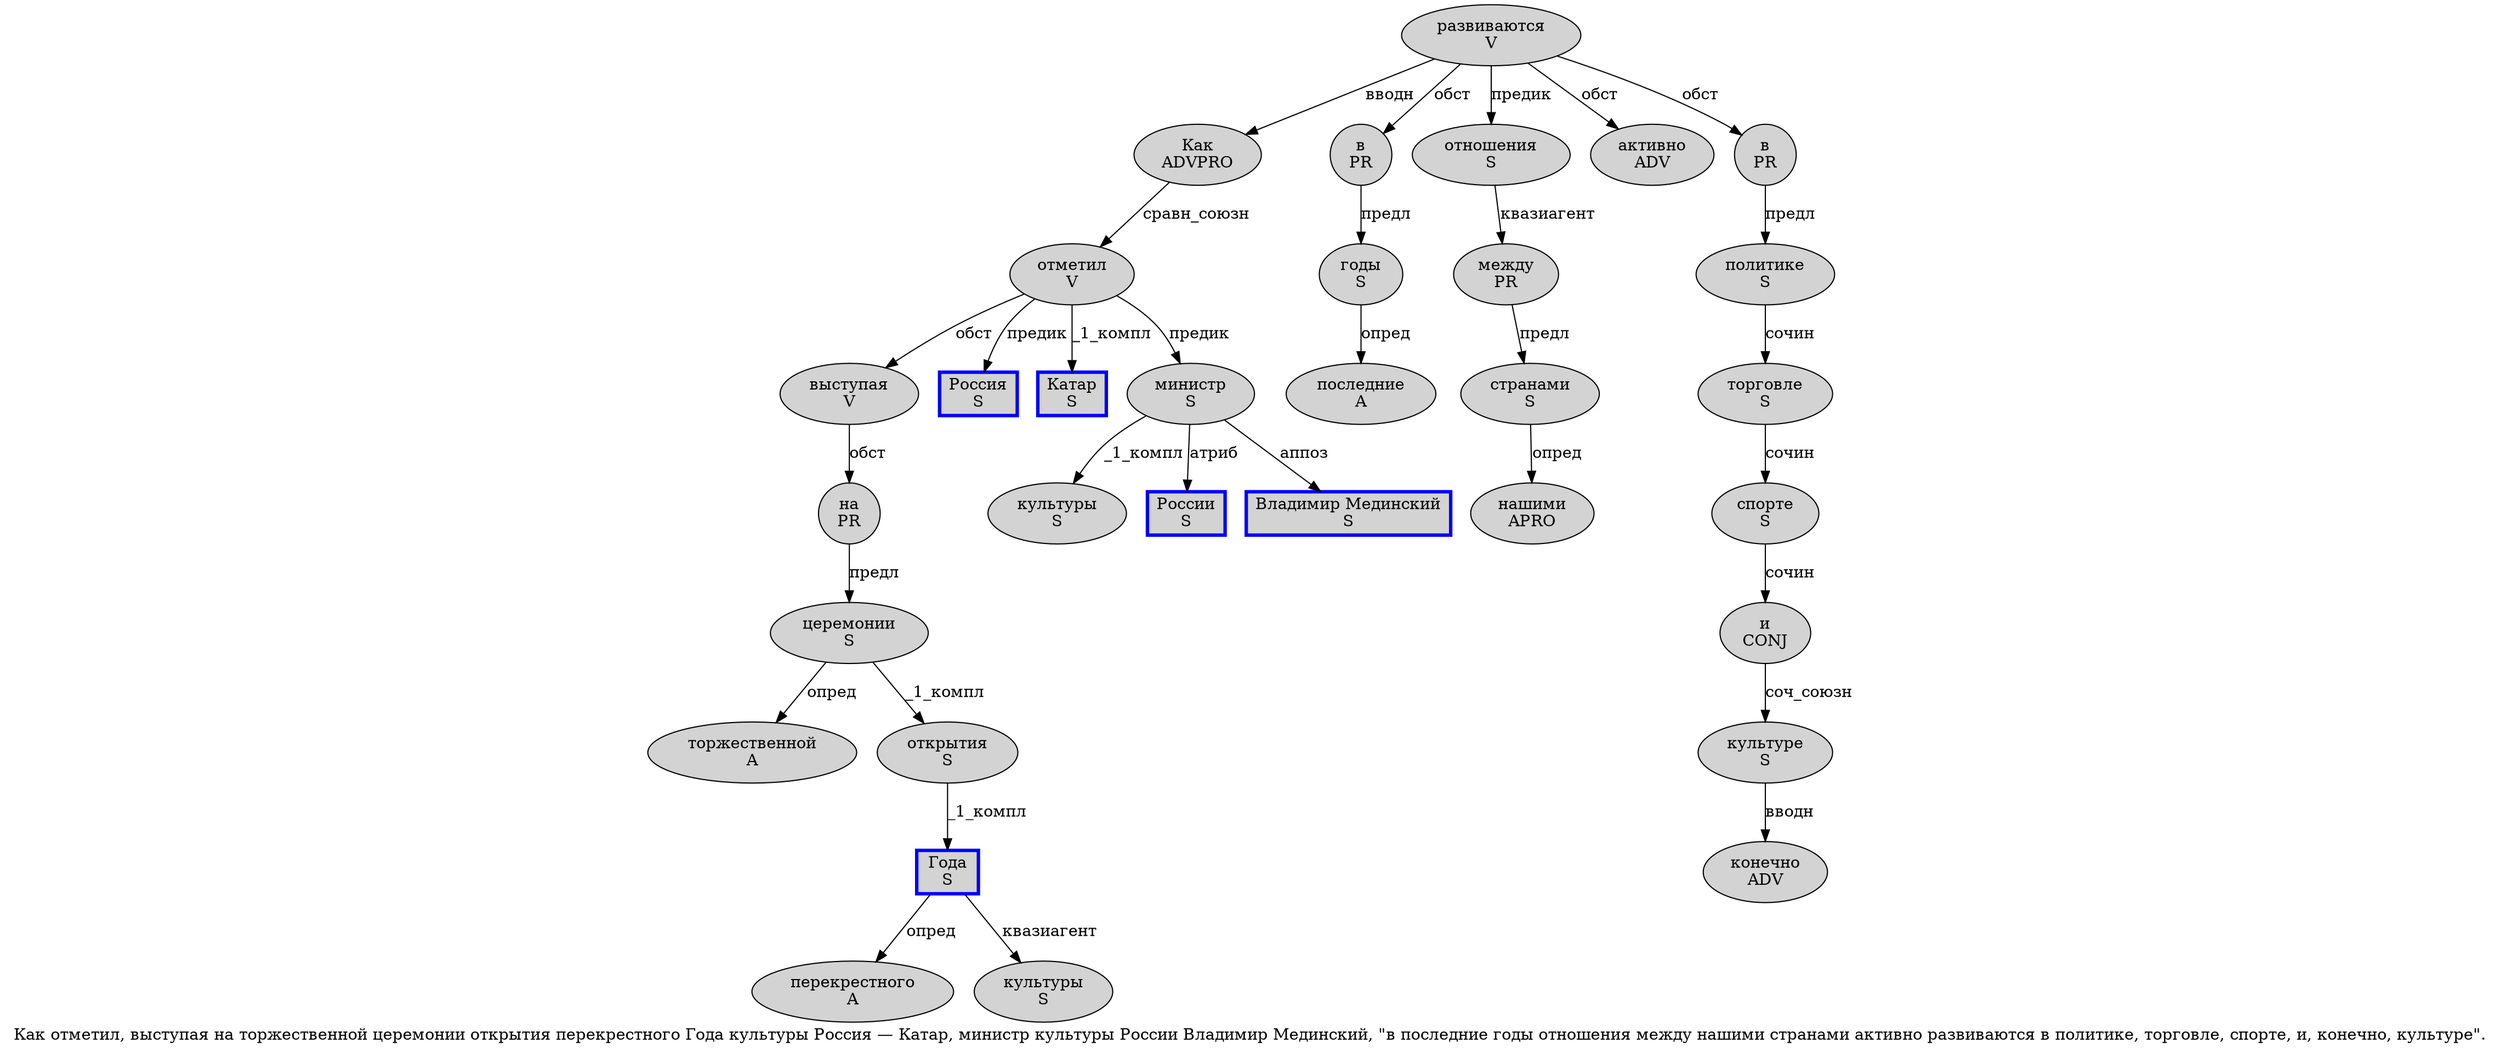digraph SENTENCE_288 {
	graph [label="Как отметил, выступая на торжественной церемонии открытия перекрестного Года культуры Россия — Катар, министр культуры России Владимир Мединский, \"в последние годы отношения между нашими странами активно развиваются в политике, торговле, спорте, и, конечно, культуре\"."]
	node [style=filled]
		0 [label="Как
ADVPRO" color="" fillcolor=lightgray penwidth=1 shape=ellipse]
		1 [label="отметил
V" color="" fillcolor=lightgray penwidth=1 shape=ellipse]
		3 [label="выступая
V" color="" fillcolor=lightgray penwidth=1 shape=ellipse]
		4 [label="на
PR" color="" fillcolor=lightgray penwidth=1 shape=ellipse]
		5 [label="торжественной
A" color="" fillcolor=lightgray penwidth=1 shape=ellipse]
		6 [label="церемонии
S" color="" fillcolor=lightgray penwidth=1 shape=ellipse]
		7 [label="открытия
S" color="" fillcolor=lightgray penwidth=1 shape=ellipse]
		8 [label="перекрестного
A" color="" fillcolor=lightgray penwidth=1 shape=ellipse]
		9 [label="Года
S" color=blue fillcolor=lightgray penwidth=3 shape=box]
		10 [label="культуры
S" color="" fillcolor=lightgray penwidth=1 shape=ellipse]
		11 [label="Россия
S" color=blue fillcolor=lightgray penwidth=3 shape=box]
		13 [label="Катар
S" color=blue fillcolor=lightgray penwidth=3 shape=box]
		15 [label="министр
S" color="" fillcolor=lightgray penwidth=1 shape=ellipse]
		16 [label="культуры
S" color="" fillcolor=lightgray penwidth=1 shape=ellipse]
		17 [label="России
S" color=blue fillcolor=lightgray penwidth=3 shape=box]
		18 [label="Владимир Мединский
S" color=blue fillcolor=lightgray penwidth=3 shape=box]
		21 [label="в
PR" color="" fillcolor=lightgray penwidth=1 shape=ellipse]
		22 [label="последние
A" color="" fillcolor=lightgray penwidth=1 shape=ellipse]
		23 [label="годы
S" color="" fillcolor=lightgray penwidth=1 shape=ellipse]
		24 [label="отношения
S" color="" fillcolor=lightgray penwidth=1 shape=ellipse]
		25 [label="между
PR" color="" fillcolor=lightgray penwidth=1 shape=ellipse]
		26 [label="нашими
APRO" color="" fillcolor=lightgray penwidth=1 shape=ellipse]
		27 [label="странами
S" color="" fillcolor=lightgray penwidth=1 shape=ellipse]
		28 [label="активно
ADV" color="" fillcolor=lightgray penwidth=1 shape=ellipse]
		29 [label="развиваются
V" color="" fillcolor=lightgray penwidth=1 shape=ellipse]
		30 [label="в
PR" color="" fillcolor=lightgray penwidth=1 shape=ellipse]
		31 [label="политике
S" color="" fillcolor=lightgray penwidth=1 shape=ellipse]
		33 [label="торговле
S" color="" fillcolor=lightgray penwidth=1 shape=ellipse]
		35 [label="спорте
S" color="" fillcolor=lightgray penwidth=1 shape=ellipse]
		37 [label="и
CONJ" color="" fillcolor=lightgray penwidth=1 shape=ellipse]
		39 [label="конечно
ADV" color="" fillcolor=lightgray penwidth=1 shape=ellipse]
		41 [label="культуре
S" color="" fillcolor=lightgray penwidth=1 shape=ellipse]
			3 -> 4 [label="обст"]
			41 -> 39 [label="вводн"]
			37 -> 41 [label="соч_союзн"]
			35 -> 37 [label="сочин"]
			29 -> 0 [label="вводн"]
			29 -> 21 [label="обст"]
			29 -> 24 [label="предик"]
			29 -> 28 [label="обст"]
			29 -> 30 [label="обст"]
			30 -> 31 [label="предл"]
			9 -> 8 [label="опред"]
			9 -> 10 [label="квазиагент"]
			21 -> 23 [label="предл"]
			15 -> 16 [label="_1_компл"]
			15 -> 17 [label="атриб"]
			15 -> 18 [label="аппоз"]
			24 -> 25 [label="квазиагент"]
			7 -> 9 [label="_1_компл"]
			0 -> 1 [label="сравн_союзн"]
			6 -> 5 [label="опред"]
			6 -> 7 [label="_1_компл"]
			25 -> 27 [label="предл"]
			1 -> 3 [label="обст"]
			1 -> 11 [label="предик"]
			1 -> 13 [label="_1_компл"]
			1 -> 15 [label="предик"]
			4 -> 6 [label="предл"]
			27 -> 26 [label="опред"]
			23 -> 22 [label="опред"]
			31 -> 33 [label="сочин"]
			33 -> 35 [label="сочин"]
}